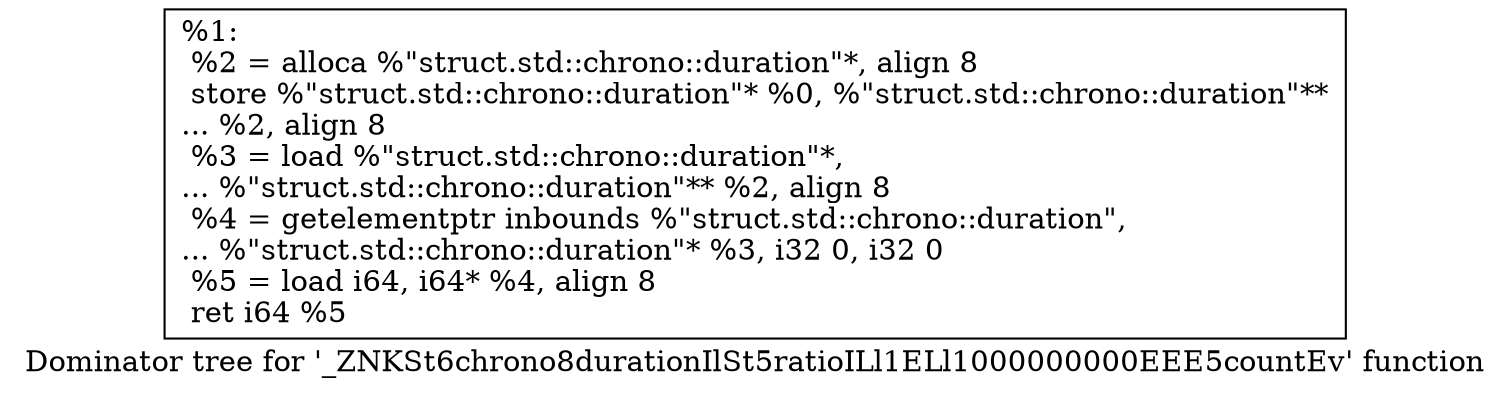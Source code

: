 digraph "Dominator tree for '_ZNKSt6chrono8durationIlSt5ratioILl1ELl1000000000EEE5countEv' function" {
	label="Dominator tree for '_ZNKSt6chrono8durationIlSt5ratioILl1ELl1000000000EEE5countEv' function";

	Node0x1471880 [shape=record,label="{%1:\l  %2 = alloca %\"struct.std::chrono::duration\"*, align 8\l  store %\"struct.std::chrono::duration\"* %0, %\"struct.std::chrono::duration\"**\l... %2, align 8\l  %3 = load %\"struct.std::chrono::duration\"*,\l... %\"struct.std::chrono::duration\"** %2, align 8\l  %4 = getelementptr inbounds %\"struct.std::chrono::duration\",\l... %\"struct.std::chrono::duration\"* %3, i32 0, i32 0\l  %5 = load i64, i64* %4, align 8\l  ret i64 %5\l}"];
}
